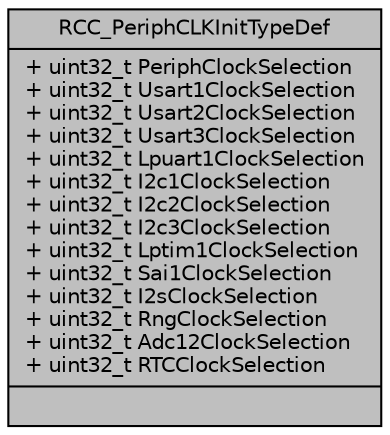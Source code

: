 digraph "RCC_PeriphCLKInitTypeDef"
{
 // LATEX_PDF_SIZE
  edge [fontname="Helvetica",fontsize="10",labelfontname="Helvetica",labelfontsize="10"];
  node [fontname="Helvetica",fontsize="10",shape=record];
  Node1 [label="{RCC_PeriphCLKInitTypeDef\n|+ uint32_t PeriphClockSelection\l+ uint32_t Usart1ClockSelection\l+ uint32_t Usart2ClockSelection\l+ uint32_t Usart3ClockSelection\l+ uint32_t Lpuart1ClockSelection\l+ uint32_t I2c1ClockSelection\l+ uint32_t I2c2ClockSelection\l+ uint32_t I2c3ClockSelection\l+ uint32_t Lptim1ClockSelection\l+ uint32_t Sai1ClockSelection\l+ uint32_t I2sClockSelection\l+ uint32_t RngClockSelection\l+ uint32_t Adc12ClockSelection\l+ uint32_t RTCClockSelection\l|}",height=0.2,width=0.4,color="black", fillcolor="grey75", style="filled", fontcolor="black",tooltip="RCC extended clocks structure definition."];
}
